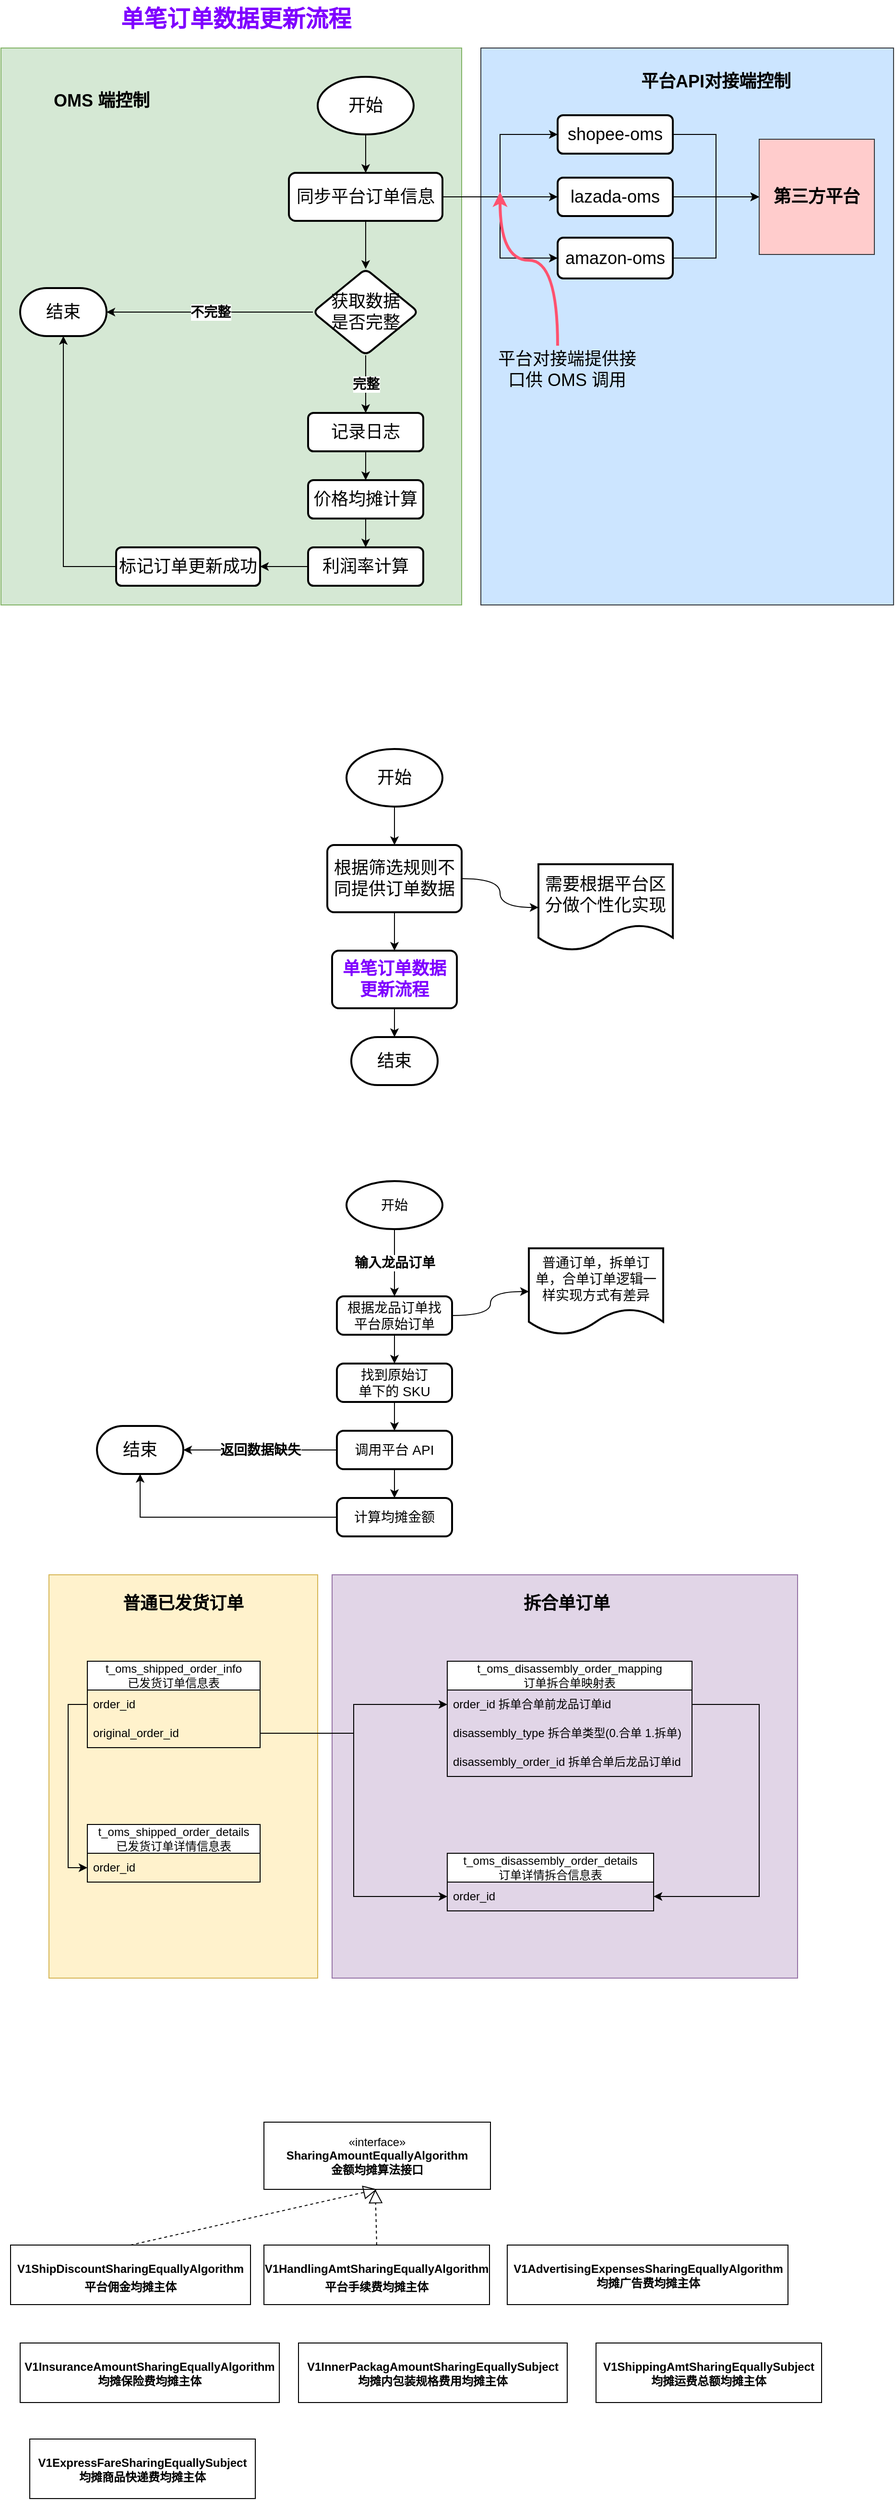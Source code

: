 <mxfile version="21.5.0" type="github">
  <diagram name="第 1 页" id="Ml2o0vemRFtSchdJ6_I8">
    <mxGraphModel dx="1014" dy="532" grid="1" gridSize="10" guides="1" tooltips="1" connect="1" arrows="1" fold="1" page="1" pageScale="1" pageWidth="827" pageHeight="1169" math="0" shadow="0">
      <root>
        <mxCell id="0" />
        <mxCell id="1" parent="0" />
        <mxCell id="AP9Yv6ge0JKQDtqOG9_D-39" value="" style="rounded=0;whiteSpace=wrap;html=1;fillColor=#e1d5e7;strokeColor=#9673a6;" vertex="1" parent="1">
          <mxGeometry x="365" y="1640" width="485" height="420" as="geometry" />
        </mxCell>
        <mxCell id="AP9Yv6ge0JKQDtqOG9_D-37" value="" style="rounded=0;whiteSpace=wrap;html=1;fillColor=#fff2cc;strokeColor=#d6b656;" vertex="1" parent="1">
          <mxGeometry x="70" y="1640" width="280" height="420" as="geometry" />
        </mxCell>
        <mxCell id="o6hoqpGNTlcbE2VblmaY-34" value="" style="rounded=0;whiteSpace=wrap;html=1;fillColor=#cce5ff;strokeColor=#36393d;" parent="1" vertex="1">
          <mxGeometry x="520" y="50" width="430" height="580" as="geometry" />
        </mxCell>
        <mxCell id="o6hoqpGNTlcbE2VblmaY-28" value="" style="rounded=0;whiteSpace=wrap;html=1;fillColor=#d5e8d4;strokeColor=#82b366;" parent="1" vertex="1">
          <mxGeometry x="20" y="50" width="480" height="580" as="geometry" />
        </mxCell>
        <mxCell id="o6hoqpGNTlcbE2VblmaY-3" style="edgeStyle=orthogonalEdgeStyle;rounded=0;orthogonalLoop=1;jettySize=auto;html=1;" parent="1" source="o6hoqpGNTlcbE2VblmaY-1" target="o6hoqpGNTlcbE2VblmaY-2" edge="1">
          <mxGeometry relative="1" as="geometry" />
        </mxCell>
        <mxCell id="o6hoqpGNTlcbE2VblmaY-1" value="&lt;font style=&quot;font-size: 18px;&quot;&gt;开始&lt;/font&gt;" style="strokeWidth=2;html=1;shape=mxgraph.flowchart.start_1;whiteSpace=wrap;" parent="1" vertex="1">
          <mxGeometry x="350" y="80" width="100" height="60" as="geometry" />
        </mxCell>
        <mxCell id="o6hoqpGNTlcbE2VblmaY-7" value="" style="edgeStyle=orthogonalEdgeStyle;rounded=0;orthogonalLoop=1;jettySize=auto;html=1;" parent="1" source="o6hoqpGNTlcbE2VblmaY-2" target="o6hoqpGNTlcbE2VblmaY-6" edge="1">
          <mxGeometry relative="1" as="geometry" />
        </mxCell>
        <mxCell id="o6hoqpGNTlcbE2VblmaY-15" style="edgeStyle=orthogonalEdgeStyle;rounded=0;orthogonalLoop=1;jettySize=auto;html=1;entryX=0;entryY=0.5;entryDx=0;entryDy=0;" parent="1" source="o6hoqpGNTlcbE2VblmaY-2" target="o6hoqpGNTlcbE2VblmaY-9" edge="1">
          <mxGeometry relative="1" as="geometry" />
        </mxCell>
        <mxCell id="o6hoqpGNTlcbE2VblmaY-16" style="edgeStyle=orthogonalEdgeStyle;rounded=0;orthogonalLoop=1;jettySize=auto;html=1;entryX=0;entryY=0.5;entryDx=0;entryDy=0;" parent="1" source="o6hoqpGNTlcbE2VblmaY-2" target="o6hoqpGNTlcbE2VblmaY-11" edge="1">
          <mxGeometry relative="1" as="geometry" />
        </mxCell>
        <mxCell id="o6hoqpGNTlcbE2VblmaY-17" style="edgeStyle=orthogonalEdgeStyle;rounded=0;orthogonalLoop=1;jettySize=auto;html=1;entryX=0;entryY=0.5;entryDx=0;entryDy=0;" parent="1" source="o6hoqpGNTlcbE2VblmaY-2" target="o6hoqpGNTlcbE2VblmaY-12" edge="1">
          <mxGeometry relative="1" as="geometry" />
        </mxCell>
        <mxCell id="o6hoqpGNTlcbE2VblmaY-2" value="&lt;font style=&quot;font-size: 18px;&quot;&gt;同步平台订单信息&lt;/font&gt;" style="rounded=1;whiteSpace=wrap;html=1;absoluteArcSize=1;arcSize=14;strokeWidth=2;" parent="1" vertex="1">
          <mxGeometry x="320" y="180" width="160" height="50" as="geometry" />
        </mxCell>
        <mxCell id="o6hoqpGNTlcbE2VblmaY-4" value="&lt;font style=&quot;font-size: 18px;&quot;&gt;结束&lt;/font&gt;" style="strokeWidth=2;html=1;shape=mxgraph.flowchart.terminator;whiteSpace=wrap;" parent="1" vertex="1">
          <mxGeometry x="40" y="300" width="90" height="50" as="geometry" />
        </mxCell>
        <mxCell id="o6hoqpGNTlcbE2VblmaY-8" value="&lt;font style=&quot;font-size: 14px;&quot;&gt;&lt;b&gt;不完整&lt;/b&gt;&lt;/font&gt;" style="edgeStyle=orthogonalEdgeStyle;rounded=0;orthogonalLoop=1;jettySize=auto;html=1;" parent="1" source="o6hoqpGNTlcbE2VblmaY-6" target="o6hoqpGNTlcbE2VblmaY-4" edge="1">
          <mxGeometry relative="1" as="geometry" />
        </mxCell>
        <mxCell id="o6hoqpGNTlcbE2VblmaY-20" value="&lt;font style=&quot;font-size: 14px;&quot;&gt;&lt;b&gt;完整&lt;/b&gt;&lt;/font&gt;" style="edgeStyle=orthogonalEdgeStyle;rounded=0;orthogonalLoop=1;jettySize=auto;html=1;" parent="1" source="o6hoqpGNTlcbE2VblmaY-6" target="o6hoqpGNTlcbE2VblmaY-19" edge="1">
          <mxGeometry relative="1" as="geometry" />
        </mxCell>
        <mxCell id="o6hoqpGNTlcbE2VblmaY-6" value="&lt;font style=&quot;font-size: 18px;&quot;&gt;获取数据&lt;br&gt;是否完整&lt;/font&gt;" style="rhombus;whiteSpace=wrap;html=1;rounded=1;arcSize=14;strokeWidth=2;" parent="1" vertex="1">
          <mxGeometry x="345" y="280" width="110" height="90" as="geometry" />
        </mxCell>
        <mxCell id="o6hoqpGNTlcbE2VblmaY-31" style="edgeStyle=orthogonalEdgeStyle;rounded=0;orthogonalLoop=1;jettySize=auto;html=1;entryX=0;entryY=0.5;entryDx=0;entryDy=0;" parent="1" source="o6hoqpGNTlcbE2VblmaY-9" target="o6hoqpGNTlcbE2VblmaY-30" edge="1">
          <mxGeometry relative="1" as="geometry" />
        </mxCell>
        <mxCell id="o6hoqpGNTlcbE2VblmaY-9" value="&lt;font style=&quot;font-size: 18px;&quot;&gt;shopee-oms&lt;/font&gt;" style="whiteSpace=wrap;html=1;rounded=1;arcSize=14;strokeWidth=2;" parent="1" vertex="1">
          <mxGeometry x="600" y="120" width="120" height="40" as="geometry" />
        </mxCell>
        <mxCell id="o6hoqpGNTlcbE2VblmaY-32" style="edgeStyle=orthogonalEdgeStyle;rounded=0;orthogonalLoop=1;jettySize=auto;html=1;entryX=0;entryY=0.5;entryDx=0;entryDy=0;" parent="1" source="o6hoqpGNTlcbE2VblmaY-11" target="o6hoqpGNTlcbE2VblmaY-30" edge="1">
          <mxGeometry relative="1" as="geometry" />
        </mxCell>
        <mxCell id="o6hoqpGNTlcbE2VblmaY-11" value="&lt;font style=&quot;font-size: 18px;&quot;&gt;lazada-oms&lt;/font&gt;" style="whiteSpace=wrap;html=1;rounded=1;arcSize=14;strokeWidth=2;" parent="1" vertex="1">
          <mxGeometry x="600" y="185" width="120" height="40" as="geometry" />
        </mxCell>
        <mxCell id="o6hoqpGNTlcbE2VblmaY-33" style="edgeStyle=orthogonalEdgeStyle;rounded=0;orthogonalLoop=1;jettySize=auto;html=1;entryX=0;entryY=0.5;entryDx=0;entryDy=0;" parent="1" source="o6hoqpGNTlcbE2VblmaY-12" target="o6hoqpGNTlcbE2VblmaY-30" edge="1">
          <mxGeometry relative="1" as="geometry" />
        </mxCell>
        <mxCell id="o6hoqpGNTlcbE2VblmaY-12" value="&lt;font style=&quot;font-size: 18px;&quot;&gt;amazon-oms&lt;/font&gt;" style="whiteSpace=wrap;html=1;rounded=1;arcSize=14;strokeWidth=2;" parent="1" vertex="1">
          <mxGeometry x="600" y="247.5" width="120" height="42.5" as="geometry" />
        </mxCell>
        <mxCell id="o6hoqpGNTlcbE2VblmaY-23" style="edgeStyle=orthogonalEdgeStyle;rounded=0;orthogonalLoop=1;jettySize=auto;html=1;entryX=0.5;entryY=0;entryDx=0;entryDy=0;" parent="1" source="o6hoqpGNTlcbE2VblmaY-19" target="o6hoqpGNTlcbE2VblmaY-21" edge="1">
          <mxGeometry relative="1" as="geometry" />
        </mxCell>
        <mxCell id="o6hoqpGNTlcbE2VblmaY-19" value="&lt;font style=&quot;font-size: 18px;&quot;&gt;记录日志&lt;/font&gt;" style="rounded=1;whiteSpace=wrap;html=1;arcSize=14;strokeWidth=2;" parent="1" vertex="1">
          <mxGeometry x="340" y="430" width="120" height="40" as="geometry" />
        </mxCell>
        <mxCell id="o6hoqpGNTlcbE2VblmaY-24" style="edgeStyle=orthogonalEdgeStyle;rounded=0;orthogonalLoop=1;jettySize=auto;html=1;" parent="1" source="o6hoqpGNTlcbE2VblmaY-21" target="o6hoqpGNTlcbE2VblmaY-22" edge="1">
          <mxGeometry relative="1" as="geometry" />
        </mxCell>
        <mxCell id="o6hoqpGNTlcbE2VblmaY-21" value="&lt;font style=&quot;font-size: 18px;&quot;&gt;价格均摊计算&lt;/font&gt;" style="rounded=1;whiteSpace=wrap;html=1;arcSize=14;strokeWidth=2;" parent="1" vertex="1">
          <mxGeometry x="340" y="500" width="120" height="40" as="geometry" />
        </mxCell>
        <mxCell id="o6hoqpGNTlcbE2VblmaY-41" style="edgeStyle=orthogonalEdgeStyle;rounded=0;orthogonalLoop=1;jettySize=auto;html=1;" parent="1" source="o6hoqpGNTlcbE2VblmaY-22" target="o6hoqpGNTlcbE2VblmaY-40" edge="1">
          <mxGeometry relative="1" as="geometry" />
        </mxCell>
        <mxCell id="o6hoqpGNTlcbE2VblmaY-22" value="&lt;font style=&quot;font-size: 18px;&quot;&gt;利润率计算&lt;/font&gt;" style="rounded=1;whiteSpace=wrap;html=1;arcSize=14;strokeWidth=2;" parent="1" vertex="1">
          <mxGeometry x="340" y="570" width="120" height="40" as="geometry" />
        </mxCell>
        <mxCell id="o6hoqpGNTlcbE2VblmaY-25" value="&lt;font color=&quot;#7f00ff&quot; style=&quot;font-size: 24px;&quot;&gt;&lt;b style=&quot;&quot;&gt;单笔订单数据更新流程&lt;/b&gt;&lt;/font&gt;" style="text;html=1;strokeColor=none;fillColor=none;align=center;verticalAlign=middle;whiteSpace=wrap;rounded=0;" parent="1" vertex="1">
          <mxGeometry x="130" width="270" height="40" as="geometry" />
        </mxCell>
        <mxCell id="o6hoqpGNTlcbE2VblmaY-29" value="&lt;font style=&quot;font-size: 18px;&quot;&gt;&lt;b&gt;OMS 端控制&lt;/b&gt;&lt;/font&gt;" style="text;html=1;strokeColor=none;fillColor=none;align=center;verticalAlign=middle;whiteSpace=wrap;rounded=0;" parent="1" vertex="1">
          <mxGeometry x="70" y="90" width="110" height="30" as="geometry" />
        </mxCell>
        <mxCell id="o6hoqpGNTlcbE2VblmaY-30" value="&lt;font style=&quot;font-size: 18px;&quot;&gt;&lt;b&gt;第三方平台&lt;/b&gt;&lt;/font&gt;" style="whiteSpace=wrap;html=1;aspect=fixed;fillColor=#ffcccc;strokeColor=#36393d;" parent="1" vertex="1">
          <mxGeometry x="810" y="145" width="120" height="120" as="geometry" />
        </mxCell>
        <mxCell id="o6hoqpGNTlcbE2VblmaY-35" value="&lt;font style=&quot;font-size: 18px;&quot;&gt;&lt;b&gt;平台API对接端控制&lt;/b&gt;&lt;/font&gt;" style="text;html=1;strokeColor=none;fillColor=none;align=center;verticalAlign=middle;whiteSpace=wrap;rounded=0;" parent="1" vertex="1">
          <mxGeometry x="680" y="70" width="170" height="30" as="geometry" />
        </mxCell>
        <mxCell id="o6hoqpGNTlcbE2VblmaY-39" style="edgeStyle=orthogonalEdgeStyle;orthogonalLoop=1;jettySize=auto;html=1;curved=1;strokeColor=#FF526F;strokeWidth=3;" parent="1" source="o6hoqpGNTlcbE2VblmaY-37" edge="1">
          <mxGeometry relative="1" as="geometry">
            <mxPoint x="540" y="200" as="targetPoint" />
            <Array as="points">
              <mxPoint x="600" y="271" />
              <mxPoint x="540" y="271" />
            </Array>
          </mxGeometry>
        </mxCell>
        <mxCell id="o6hoqpGNTlcbE2VblmaY-37" value="&lt;font style=&quot;font-size: 18px;&quot;&gt;平台对接端提供接口供 OMS 调用&lt;/font&gt;" style="text;html=1;strokeColor=none;fillColor=none;align=center;verticalAlign=middle;whiteSpace=wrap;rounded=0;" parent="1" vertex="1">
          <mxGeometry x="530" y="360" width="160" height="50" as="geometry" />
        </mxCell>
        <mxCell id="o6hoqpGNTlcbE2VblmaY-42" style="edgeStyle=orthogonalEdgeStyle;rounded=0;orthogonalLoop=1;jettySize=auto;html=1;entryX=0.5;entryY=1;entryDx=0;entryDy=0;entryPerimeter=0;" parent="1" source="o6hoqpGNTlcbE2VblmaY-40" target="o6hoqpGNTlcbE2VblmaY-4" edge="1">
          <mxGeometry relative="1" as="geometry" />
        </mxCell>
        <mxCell id="o6hoqpGNTlcbE2VblmaY-40" value="&lt;font style=&quot;font-size: 18px;&quot;&gt;标记订单更新成功&lt;/font&gt;" style="rounded=1;whiteSpace=wrap;html=1;arcSize=14;strokeWidth=2;" parent="1" vertex="1">
          <mxGeometry x="140" y="570" width="150" height="40" as="geometry" />
        </mxCell>
        <mxCell id="o6hoqpGNTlcbE2VblmaY-45" style="edgeStyle=orthogonalEdgeStyle;rounded=0;orthogonalLoop=1;jettySize=auto;html=1;" parent="1" source="o6hoqpGNTlcbE2VblmaY-43" target="o6hoqpGNTlcbE2VblmaY-44" edge="1">
          <mxGeometry relative="1" as="geometry" />
        </mxCell>
        <mxCell id="o6hoqpGNTlcbE2VblmaY-43" value="&lt;font style=&quot;font-size: 18px;&quot;&gt;开始&lt;/font&gt;" style="strokeWidth=2;html=1;shape=mxgraph.flowchart.start_1;whiteSpace=wrap;" parent="1" vertex="1">
          <mxGeometry x="380" y="780" width="100" height="60" as="geometry" />
        </mxCell>
        <mxCell id="o6hoqpGNTlcbE2VblmaY-47" value="" style="edgeStyle=orthogonalEdgeStyle;orthogonalLoop=1;jettySize=auto;html=1;curved=1;" parent="1" source="o6hoqpGNTlcbE2VblmaY-44" target="o6hoqpGNTlcbE2VblmaY-46" edge="1">
          <mxGeometry relative="1" as="geometry" />
        </mxCell>
        <mxCell id="o6hoqpGNTlcbE2VblmaY-49" style="edgeStyle=orthogonalEdgeStyle;rounded=0;orthogonalLoop=1;jettySize=auto;html=1;" parent="1" source="o6hoqpGNTlcbE2VblmaY-44" target="o6hoqpGNTlcbE2VblmaY-48" edge="1">
          <mxGeometry relative="1" as="geometry" />
        </mxCell>
        <mxCell id="o6hoqpGNTlcbE2VblmaY-44" value="&lt;font style=&quot;font-size: 18px;&quot;&gt;根据筛选规则不同提供订单数据&lt;/font&gt;" style="rounded=1;whiteSpace=wrap;html=1;absoluteArcSize=1;arcSize=14;strokeWidth=2;" parent="1" vertex="1">
          <mxGeometry x="360" y="880" width="140" height="70" as="geometry" />
        </mxCell>
        <mxCell id="o6hoqpGNTlcbE2VblmaY-46" value="&lt;font style=&quot;font-size: 18px;&quot;&gt;需要根据平台区分做个性化实现&lt;/font&gt;" style="shape=document;whiteSpace=wrap;html=1;boundedLbl=1;rounded=1;arcSize=14;strokeWidth=2;" parent="1" vertex="1">
          <mxGeometry x="580" y="900" width="140" height="90" as="geometry" />
        </mxCell>
        <mxCell id="o6hoqpGNTlcbE2VblmaY-52" style="edgeStyle=orthogonalEdgeStyle;rounded=0;orthogonalLoop=1;jettySize=auto;html=1;" parent="1" source="o6hoqpGNTlcbE2VblmaY-48" target="o6hoqpGNTlcbE2VblmaY-51" edge="1">
          <mxGeometry relative="1" as="geometry" />
        </mxCell>
        <mxCell id="o6hoqpGNTlcbE2VblmaY-48" value="&lt;b style=&quot;border-color: var(--border-color); color: rgb(127, 0, 255);&quot;&gt;&lt;font style=&quot;font-size: 18px;&quot;&gt;单笔订单数据&lt;br&gt;更新流程&lt;/font&gt;&lt;/b&gt;" style="rounded=1;whiteSpace=wrap;html=1;absoluteArcSize=1;arcSize=14;strokeWidth=2;" parent="1" vertex="1">
          <mxGeometry x="365" y="990" width="130" height="60" as="geometry" />
        </mxCell>
        <mxCell id="o6hoqpGNTlcbE2VblmaY-51" value="&lt;font style=&quot;font-size: 18px;&quot;&gt;结束&lt;/font&gt;" style="strokeWidth=2;html=1;shape=mxgraph.flowchart.terminator;whiteSpace=wrap;" parent="1" vertex="1">
          <mxGeometry x="385" y="1080" width="90" height="50" as="geometry" />
        </mxCell>
        <mxCell id="AP9Yv6ge0JKQDtqOG9_D-3" value="&lt;font style=&quot;font-size: 14px;&quot;&gt;&lt;b&gt;输入龙品订单&lt;/b&gt;&lt;/font&gt;" style="edgeStyle=orthogonalEdgeStyle;rounded=0;orthogonalLoop=1;jettySize=auto;html=1;" edge="1" parent="1" source="AP9Yv6ge0JKQDtqOG9_D-1" target="AP9Yv6ge0JKQDtqOG9_D-2">
          <mxGeometry relative="1" as="geometry" />
        </mxCell>
        <mxCell id="AP9Yv6ge0JKQDtqOG9_D-1" value="&lt;font style=&quot;font-size: 14px;&quot;&gt;开始&lt;/font&gt;" style="strokeWidth=2;html=1;shape=mxgraph.flowchart.start_1;whiteSpace=wrap;" vertex="1" parent="1">
          <mxGeometry x="380" y="1230" width="100" height="50" as="geometry" />
        </mxCell>
        <mxCell id="AP9Yv6ge0JKQDtqOG9_D-5" style="edgeStyle=orthogonalEdgeStyle;rounded=0;orthogonalLoop=1;jettySize=auto;html=1;entryX=0.5;entryY=0;entryDx=0;entryDy=0;" edge="1" parent="1" source="AP9Yv6ge0JKQDtqOG9_D-2" target="AP9Yv6ge0JKQDtqOG9_D-4">
          <mxGeometry relative="1" as="geometry" />
        </mxCell>
        <mxCell id="AP9Yv6ge0JKQDtqOG9_D-11" value="" style="edgeStyle=orthogonalEdgeStyle;orthogonalLoop=1;jettySize=auto;html=1;curved=1;" edge="1" parent="1" source="AP9Yv6ge0JKQDtqOG9_D-2" target="AP9Yv6ge0JKQDtqOG9_D-10">
          <mxGeometry relative="1" as="geometry" />
        </mxCell>
        <mxCell id="AP9Yv6ge0JKQDtqOG9_D-2" value="&lt;font style=&quot;font-size: 14px;&quot;&gt;根据龙品订单找&lt;br&gt;平台原始订单&lt;/font&gt;" style="rounded=1;whiteSpace=wrap;html=1;absoluteArcSize=1;arcSize=14;strokeWidth=2;" vertex="1" parent="1">
          <mxGeometry x="370" y="1350" width="120" height="40" as="geometry" />
        </mxCell>
        <mxCell id="AP9Yv6ge0JKQDtqOG9_D-7" style="edgeStyle=orthogonalEdgeStyle;rounded=0;orthogonalLoop=1;jettySize=auto;html=1;entryX=0.5;entryY=0;entryDx=0;entryDy=0;" edge="1" parent="1" source="AP9Yv6ge0JKQDtqOG9_D-4" target="AP9Yv6ge0JKQDtqOG9_D-6">
          <mxGeometry relative="1" as="geometry" />
        </mxCell>
        <mxCell id="AP9Yv6ge0JKQDtqOG9_D-4" value="&lt;span style=&quot;font-size: 14px;&quot;&gt;找到原始订&lt;br&gt;单下的 SKU&lt;/span&gt;" style="rounded=1;whiteSpace=wrap;html=1;absoluteArcSize=1;arcSize=14;strokeWidth=2;" vertex="1" parent="1">
          <mxGeometry x="370" y="1420" width="120" height="40" as="geometry" />
        </mxCell>
        <mxCell id="AP9Yv6ge0JKQDtqOG9_D-9" style="edgeStyle=orthogonalEdgeStyle;rounded=0;orthogonalLoop=1;jettySize=auto;html=1;entryX=0.5;entryY=0;entryDx=0;entryDy=0;" edge="1" parent="1" source="AP9Yv6ge0JKQDtqOG9_D-6" target="AP9Yv6ge0JKQDtqOG9_D-8">
          <mxGeometry relative="1" as="geometry" />
        </mxCell>
        <mxCell id="AP9Yv6ge0JKQDtqOG9_D-16" value="&lt;font style=&quot;font-size: 14px;&quot;&gt;&lt;b&gt;返回数据缺失&lt;/b&gt;&lt;/font&gt;" style="edgeStyle=orthogonalEdgeStyle;rounded=0;orthogonalLoop=1;jettySize=auto;html=1;entryX=1;entryY=0.5;entryDx=0;entryDy=0;entryPerimeter=0;" edge="1" parent="1" source="AP9Yv6ge0JKQDtqOG9_D-6" target="AP9Yv6ge0JKQDtqOG9_D-13">
          <mxGeometry relative="1" as="geometry" />
        </mxCell>
        <mxCell id="AP9Yv6ge0JKQDtqOG9_D-6" value="&lt;span style=&quot;font-size: 14px;&quot;&gt;调用平台 API&lt;/span&gt;" style="rounded=1;whiteSpace=wrap;html=1;absoluteArcSize=1;arcSize=14;strokeWidth=2;" vertex="1" parent="1">
          <mxGeometry x="370" y="1490" width="120" height="40" as="geometry" />
        </mxCell>
        <mxCell id="AP9Yv6ge0JKQDtqOG9_D-15" style="edgeStyle=orthogonalEdgeStyle;rounded=0;orthogonalLoop=1;jettySize=auto;html=1;" edge="1" parent="1" source="AP9Yv6ge0JKQDtqOG9_D-8" target="AP9Yv6ge0JKQDtqOG9_D-13">
          <mxGeometry relative="1" as="geometry" />
        </mxCell>
        <mxCell id="AP9Yv6ge0JKQDtqOG9_D-8" value="&lt;span style=&quot;font-size: 14px;&quot;&gt;计算均摊金额&lt;/span&gt;" style="rounded=1;whiteSpace=wrap;html=1;absoluteArcSize=1;arcSize=14;strokeWidth=2;" vertex="1" parent="1">
          <mxGeometry x="370" y="1560" width="120" height="40" as="geometry" />
        </mxCell>
        <mxCell id="AP9Yv6ge0JKQDtqOG9_D-10" value="&lt;font style=&quot;font-size: 14px;&quot;&gt;普通订单，拆单订单，合单订单逻辑一样实现方式有差异&lt;/font&gt;" style="shape=document;whiteSpace=wrap;html=1;boundedLbl=1;rounded=1;arcSize=14;strokeWidth=2;" vertex="1" parent="1">
          <mxGeometry x="570" y="1300" width="140" height="90" as="geometry" />
        </mxCell>
        <mxCell id="AP9Yv6ge0JKQDtqOG9_D-13" value="&lt;font style=&quot;font-size: 18px;&quot;&gt;结束&lt;/font&gt;" style="strokeWidth=2;html=1;shape=mxgraph.flowchart.terminator;whiteSpace=wrap;" vertex="1" parent="1">
          <mxGeometry x="120" y="1485" width="90" height="50" as="geometry" />
        </mxCell>
        <mxCell id="AP9Yv6ge0JKQDtqOG9_D-17" value="t_oms_shipped_order_info&lt;br&gt;已发货订单信息表" style="swimlane;fontStyle=0;childLayout=stackLayout;horizontal=1;startSize=30;horizontalStack=0;resizeParent=1;resizeParentMax=0;resizeLast=0;collapsible=1;marginBottom=0;whiteSpace=wrap;html=1;" vertex="1" parent="1">
          <mxGeometry x="110" y="1730" width="180" height="90" as="geometry" />
        </mxCell>
        <mxCell id="AP9Yv6ge0JKQDtqOG9_D-20" value="order_id" style="text;strokeColor=none;fillColor=none;align=left;verticalAlign=middle;spacingLeft=4;spacingRight=4;overflow=hidden;points=[[0,0.5],[1,0.5]];portConstraint=eastwest;rotatable=0;whiteSpace=wrap;html=1;" vertex="1" parent="AP9Yv6ge0JKQDtqOG9_D-17">
          <mxGeometry y="30" width="180" height="30" as="geometry" />
        </mxCell>
        <mxCell id="AP9Yv6ge0JKQDtqOG9_D-28" value="original_order_id" style="text;strokeColor=none;fillColor=none;align=left;verticalAlign=middle;spacingLeft=4;spacingRight=4;overflow=hidden;points=[[0,0.5],[1,0.5]];portConstraint=eastwest;rotatable=0;whiteSpace=wrap;html=1;" vertex="1" parent="AP9Yv6ge0JKQDtqOG9_D-17">
          <mxGeometry y="60" width="180" height="30" as="geometry" />
        </mxCell>
        <mxCell id="AP9Yv6ge0JKQDtqOG9_D-21" value="t_oms_disassembly_order_mapping&lt;br&gt;订单拆合单映射表" style="swimlane;fontStyle=0;childLayout=stackLayout;horizontal=1;startSize=30;horizontalStack=0;resizeParent=1;resizeParentMax=0;resizeLast=0;collapsible=1;marginBottom=0;whiteSpace=wrap;html=1;" vertex="1" parent="1">
          <mxGeometry x="485" y="1730" width="255" height="120" as="geometry">
            <mxRectangle x="455" y="1670" width="230" height="30" as="alternateBounds" />
          </mxGeometry>
        </mxCell>
        <mxCell id="AP9Yv6ge0JKQDtqOG9_D-22" value="order_id 拆单合单前龙品订单id" style="text;strokeColor=none;fillColor=none;align=left;verticalAlign=middle;spacingLeft=4;spacingRight=4;overflow=hidden;points=[[0,0.5],[1,0.5]];portConstraint=eastwest;rotatable=0;whiteSpace=wrap;html=1;" vertex="1" parent="AP9Yv6ge0JKQDtqOG9_D-21">
          <mxGeometry y="30" width="255" height="30" as="geometry" />
        </mxCell>
        <mxCell id="AP9Yv6ge0JKQDtqOG9_D-31" value="disassembly_type&amp;nbsp;拆合单类型(0.合单 1.拆单)" style="text;strokeColor=none;fillColor=none;align=left;verticalAlign=middle;spacingLeft=4;spacingRight=4;overflow=hidden;points=[[0,0.5],[1,0.5]];portConstraint=eastwest;rotatable=0;whiteSpace=wrap;html=1;" vertex="1" parent="AP9Yv6ge0JKQDtqOG9_D-21">
          <mxGeometry y="60" width="255" height="30" as="geometry" />
        </mxCell>
        <mxCell id="AP9Yv6ge0JKQDtqOG9_D-32" value="disassembly_order_id 拆单合单后龙品订单id" style="text;strokeColor=none;fillColor=none;align=left;verticalAlign=middle;spacingLeft=4;spacingRight=4;overflow=hidden;points=[[0,0.5],[1,0.5]];portConstraint=eastwest;rotatable=0;whiteSpace=wrap;html=1;" vertex="1" parent="AP9Yv6ge0JKQDtqOG9_D-21">
          <mxGeometry y="90" width="255" height="30" as="geometry" />
        </mxCell>
        <mxCell id="AP9Yv6ge0JKQDtqOG9_D-26" value="t_oms_shipped_order_details&lt;br&gt;已发货订单详情信息表" style="swimlane;fontStyle=0;childLayout=stackLayout;horizontal=1;startSize=30;horizontalStack=0;resizeParent=1;resizeParentMax=0;resizeLast=0;collapsible=1;marginBottom=0;whiteSpace=wrap;html=1;" vertex="1" parent="1">
          <mxGeometry x="110" y="1900" width="180" height="60" as="geometry" />
        </mxCell>
        <mxCell id="AP9Yv6ge0JKQDtqOG9_D-27" value="order_id" style="text;strokeColor=none;fillColor=none;align=left;verticalAlign=middle;spacingLeft=4;spacingRight=4;overflow=hidden;points=[[0,0.5],[1,0.5]];portConstraint=eastwest;rotatable=0;whiteSpace=wrap;html=1;" vertex="1" parent="AP9Yv6ge0JKQDtqOG9_D-26">
          <mxGeometry y="30" width="180" height="30" as="geometry" />
        </mxCell>
        <mxCell id="AP9Yv6ge0JKQDtqOG9_D-29" style="edgeStyle=orthogonalEdgeStyle;rounded=0;orthogonalLoop=1;jettySize=auto;html=1;entryX=0;entryY=0.5;entryDx=0;entryDy=0;" edge="1" parent="1" source="AP9Yv6ge0JKQDtqOG9_D-20" target="AP9Yv6ge0JKQDtqOG9_D-27">
          <mxGeometry relative="1" as="geometry" />
        </mxCell>
        <mxCell id="AP9Yv6ge0JKQDtqOG9_D-30" style="edgeStyle=orthogonalEdgeStyle;rounded=0;orthogonalLoop=1;jettySize=auto;html=1;entryX=0;entryY=0.5;entryDx=0;entryDy=0;" edge="1" parent="1" source="AP9Yv6ge0JKQDtqOG9_D-28" target="AP9Yv6ge0JKQDtqOG9_D-22">
          <mxGeometry relative="1" as="geometry" />
        </mxCell>
        <mxCell id="AP9Yv6ge0JKQDtqOG9_D-33" value="t_oms_disassembly_order_details&lt;br&gt;订单详情拆合信息表" style="swimlane;fontStyle=0;childLayout=stackLayout;horizontal=1;startSize=30;horizontalStack=0;resizeParent=1;resizeParentMax=0;resizeLast=0;collapsible=1;marginBottom=0;whiteSpace=wrap;html=1;" vertex="1" parent="1">
          <mxGeometry x="485" y="1930" width="215" height="60" as="geometry" />
        </mxCell>
        <mxCell id="AP9Yv6ge0JKQDtqOG9_D-34" value="order_id" style="text;strokeColor=none;fillColor=none;align=left;verticalAlign=middle;spacingLeft=4;spacingRight=4;overflow=hidden;points=[[0,0.5],[1,0.5]];portConstraint=eastwest;rotatable=0;whiteSpace=wrap;html=1;" vertex="1" parent="AP9Yv6ge0JKQDtqOG9_D-33">
          <mxGeometry y="30" width="215" height="30" as="geometry" />
        </mxCell>
        <mxCell id="AP9Yv6ge0JKQDtqOG9_D-35" style="edgeStyle=orthogonalEdgeStyle;rounded=0;orthogonalLoop=1;jettySize=auto;html=1;entryX=0;entryY=0.5;entryDx=0;entryDy=0;" edge="1" parent="1" source="AP9Yv6ge0JKQDtqOG9_D-28" target="AP9Yv6ge0JKQDtqOG9_D-34">
          <mxGeometry relative="1" as="geometry" />
        </mxCell>
        <mxCell id="AP9Yv6ge0JKQDtqOG9_D-36" style="edgeStyle=orthogonalEdgeStyle;rounded=0;orthogonalLoop=1;jettySize=auto;html=1;entryX=1;entryY=0.5;entryDx=0;entryDy=0;exitX=1;exitY=0.5;exitDx=0;exitDy=0;" edge="1" parent="1" source="AP9Yv6ge0JKQDtqOG9_D-22" target="AP9Yv6ge0JKQDtqOG9_D-34">
          <mxGeometry relative="1" as="geometry">
            <Array as="points">
              <mxPoint x="810" y="1775" />
              <mxPoint x="810" y="1975" />
            </Array>
          </mxGeometry>
        </mxCell>
        <mxCell id="AP9Yv6ge0JKQDtqOG9_D-38" value="&lt;font style=&quot;font-size: 18px;&quot;&gt;&lt;b&gt;普通已发货订单&lt;/b&gt;&lt;/font&gt;" style="text;html=1;strokeColor=none;fillColor=none;align=center;verticalAlign=middle;whiteSpace=wrap;rounded=0;" vertex="1" parent="1">
          <mxGeometry x="135" y="1650" width="150" height="40" as="geometry" />
        </mxCell>
        <mxCell id="AP9Yv6ge0JKQDtqOG9_D-40" value="&lt;font style=&quot;font-size: 18px;&quot;&gt;&lt;b&gt;拆合单订单&lt;/b&gt;&lt;/font&gt;" style="text;html=1;strokeColor=none;fillColor=none;align=center;verticalAlign=middle;whiteSpace=wrap;rounded=0;" vertex="1" parent="1">
          <mxGeometry x="547.5" y="1650" width="122.5" height="40" as="geometry" />
        </mxCell>
        <mxCell id="AP9Yv6ge0JKQDtqOG9_D-41" value="«interface»&lt;br&gt;&lt;b&gt;SharingAmountEquallyAlgorithm&lt;br&gt;金额均摊算法接口&lt;br&gt;&lt;/b&gt;" style="html=1;whiteSpace=wrap;" vertex="1" parent="1">
          <mxGeometry x="294" y="2210" width="236" height="70" as="geometry" />
        </mxCell>
        <mxCell id="AP9Yv6ge0JKQDtqOG9_D-47" value="&lt;p style=&quot;margin:0px;margin-top:4px;text-align:center;&quot;&gt;&lt;br&gt;&lt;b style=&quot;border-color: var(--border-color);&quot;&gt;V1ShipDiscountSharingEquallyAlgorithm&lt;/b&gt;&lt;/p&gt;&lt;p style=&quot;margin:0px;margin-top:4px;text-align:center;&quot;&gt;&lt;b&gt;平台佣金均摊主体&lt;/b&gt;&lt;/p&gt;" style="verticalAlign=top;align=left;overflow=fill;fontSize=12;fontFamily=Helvetica;html=1;whiteSpace=wrap;" vertex="1" parent="1">
          <mxGeometry x="30" y="2338" width="250" height="62" as="geometry" />
        </mxCell>
        <mxCell id="AP9Yv6ge0JKQDtqOG9_D-48" value="" style="endArrow=block;dashed=1;endFill=0;endSize=12;html=1;rounded=0;entryX=0.5;entryY=1;entryDx=0;entryDy=0;exitX=0.5;exitY=0;exitDx=0;exitDy=0;" edge="1" parent="1" source="AP9Yv6ge0JKQDtqOG9_D-47" target="AP9Yv6ge0JKQDtqOG9_D-41">
          <mxGeometry width="160" relative="1" as="geometry">
            <mxPoint x="205" y="2338" as="sourcePoint" />
            <mxPoint x="365" y="2338" as="targetPoint" />
          </mxGeometry>
        </mxCell>
        <mxCell id="AP9Yv6ge0JKQDtqOG9_D-49" value="&lt;p style=&quot;margin:0px;margin-top:4px;text-align:center;&quot;&gt;&lt;br&gt;&lt;b style=&quot;border-color: var(--border-color);&quot;&gt;V1HandlingAmtSharingEquallyAlgorithm&lt;/b&gt;&lt;br&gt;&lt;/p&gt;&lt;p style=&quot;margin:0px;margin-top:4px;text-align:center;&quot;&gt;&lt;b&gt;平台手续费均摊主体&lt;/b&gt;&lt;/p&gt;" style="verticalAlign=top;align=left;overflow=fill;fontSize=12;fontFamily=Helvetica;html=1;whiteSpace=wrap;" vertex="1" parent="1">
          <mxGeometry x="294" y="2338" width="235" height="62" as="geometry" />
        </mxCell>
        <mxCell id="AP9Yv6ge0JKQDtqOG9_D-51" value="" style="endArrow=block;dashed=1;endFill=0;endSize=12;html=1;rounded=0;exitX=0.5;exitY=0;exitDx=0;exitDy=0;" edge="1" parent="1" source="AP9Yv6ge0JKQDtqOG9_D-49">
          <mxGeometry width="160" relative="1" as="geometry">
            <mxPoint x="600" y="2310" as="sourcePoint" />
            <mxPoint x="410" y="2280" as="targetPoint" />
          </mxGeometry>
        </mxCell>
        <mxCell id="AP9Yv6ge0JKQDtqOG9_D-52" value="&lt;p style=&quot;margin:0px;margin-top:4px;text-align:center;&quot;&gt;&lt;br&gt;&lt;b style=&quot;border-color: var(--border-color);&quot;&gt;V1AdvertisingExpensesSharingEquallyAlgorithm&lt;/b&gt;&lt;br&gt;&lt;/p&gt;&lt;div style=&quot;text-align: center;&quot;&gt;&lt;b&gt;均摊广告费&lt;/b&gt;&lt;b style=&quot;background-color: initial;&quot;&gt;均摊主体&lt;/b&gt;&lt;/div&gt;" style="verticalAlign=top;align=left;overflow=fill;fontSize=12;fontFamily=Helvetica;html=1;whiteSpace=wrap;" vertex="1" parent="1">
          <mxGeometry x="547.5" y="2338" width="292.5" height="62" as="geometry" />
        </mxCell>
        <mxCell id="AP9Yv6ge0JKQDtqOG9_D-54" value="&lt;p style=&quot;margin:0px;margin-top:4px;text-align:center;&quot;&gt;&lt;br&gt;&lt;b style=&quot;border-color: var(--border-color);&quot;&gt;V1InsuranceAmountSharingEquallyAlgorithm&lt;/b&gt;&lt;br&gt;&lt;/p&gt;&lt;div style=&quot;text-align: center;&quot;&gt;&lt;b&gt;均摊保险费&lt;/b&gt;&lt;b style=&quot;background-color: initial;&quot;&gt;均摊主体&lt;/b&gt;&lt;/div&gt;" style="verticalAlign=top;align=left;overflow=fill;fontSize=12;fontFamily=Helvetica;html=1;whiteSpace=wrap;" vertex="1" parent="1">
          <mxGeometry x="40" y="2440" width="270" height="62" as="geometry" />
        </mxCell>
        <mxCell id="AP9Yv6ge0JKQDtqOG9_D-55" value="&lt;p style=&quot;margin:0px;margin-top:4px;text-align:center;&quot;&gt;&lt;br&gt;&lt;b style=&quot;border-color: var(--border-color);&quot;&gt;V1InnerPackagAmountSharingEquallySubject&lt;/b&gt;&lt;br&gt;&lt;/p&gt;&lt;div style=&quot;text-align: center;&quot;&gt;&lt;b&gt;均摊内包装规格费用&lt;/b&gt;&lt;b style=&quot;background-color: initial;&quot;&gt;均摊主体&lt;/b&gt;&lt;/div&gt;" style="verticalAlign=top;align=left;overflow=fill;fontSize=12;fontFamily=Helvetica;html=1;whiteSpace=wrap;" vertex="1" parent="1">
          <mxGeometry x="330" y="2440" width="280" height="62" as="geometry" />
        </mxCell>
        <mxCell id="AP9Yv6ge0JKQDtqOG9_D-56" value="&lt;p style=&quot;margin:0px;margin-top:4px;text-align:center;&quot;&gt;&lt;br&gt;&lt;b style=&quot;border-color: var(--border-color);&quot;&gt;V1ShippingAmtSharingEquallySubject&lt;/b&gt;&lt;br&gt;&lt;/p&gt;&lt;div style=&quot;text-align: center;&quot;&gt;&lt;b&gt;均摊运费总额&lt;/b&gt;&lt;b style=&quot;background-color: initial;&quot;&gt;均摊主体&lt;/b&gt;&lt;/div&gt;" style="verticalAlign=top;align=left;overflow=fill;fontSize=12;fontFamily=Helvetica;html=1;whiteSpace=wrap;" vertex="1" parent="1">
          <mxGeometry x="640" y="2440" width="235" height="62" as="geometry" />
        </mxCell>
        <mxCell id="AP9Yv6ge0JKQDtqOG9_D-57" value="&lt;p style=&quot;margin:0px;margin-top:4px;text-align:center;&quot;&gt;&lt;br&gt;&lt;b style=&quot;border-color: var(--border-color);&quot;&gt;V1ExpressFareSharingEquallySubject&lt;/b&gt;&lt;br&gt;&lt;/p&gt;&lt;div style=&quot;text-align: center;&quot;&gt;&lt;b&gt;均摊商品快递费&lt;/b&gt;&lt;b style=&quot;background-color: initial;&quot;&gt;均摊主体&lt;/b&gt;&lt;/div&gt;" style="verticalAlign=top;align=left;overflow=fill;fontSize=12;fontFamily=Helvetica;html=1;whiteSpace=wrap;" vertex="1" parent="1">
          <mxGeometry x="50" y="2540" width="235" height="62" as="geometry" />
        </mxCell>
      </root>
    </mxGraphModel>
  </diagram>
</mxfile>
